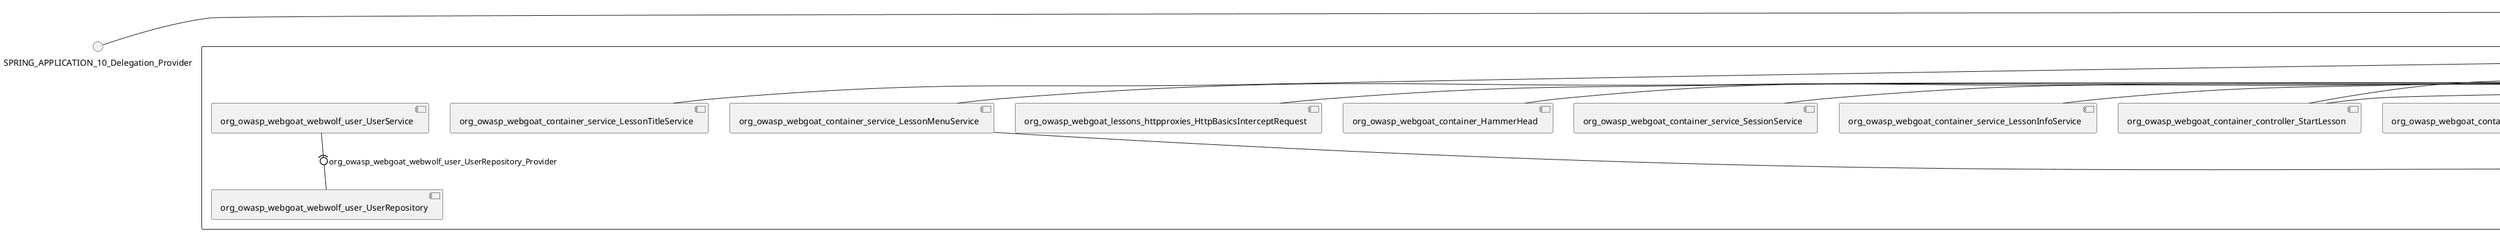 @startuml
skinparam fixCircleLabelOverlapping true
skinparam componentStyle uml2
() SPRING_APPLICATION_10_Delegation_Provider
() SPRING_APPLICATION_11_Delegation_Provider
() SPRING_APPLICATION_12_Delegation_Provider
() SPRING_APPLICATION_13_Delegation_Provider
() SPRING_APPLICATION_14_Delegation_Provider
() SPRING_APPLICATION_15_Delegation_Provider
() SPRING_APPLICATION_16_Delegation_Provider
() SPRING_APPLICATION_2_Delegation_Provider
() SPRING_APPLICATION_3_Delegation_Provider
() SPRING_APPLICATION_4_Delegation_Provider
() SPRING_APPLICATION_5_Delegation_Provider
() SPRING_APPLICATION_6_Delegation_Provider
() SPRING_APPLICATION_7_Delegation_Provider
() SPRING_APPLICATION_8_Delegation_Provider
() SPRING_APPLICATION_9_Delegation_Provider
() SPRING_APPLICATION_BypassRestrictions_FieldRestrictions_POST_Delegation_Provider
() SPRING_APPLICATION_BypassRestrictions_frontendValidation_POST_Delegation_Provider
() SPRING_APPLICATION_ChromeDevTools_dummy_POST_Delegation_Provider
() SPRING_APPLICATION_ChromeDevTools_network_POST_Delegation_Provider
() SPRING_APPLICATION_CrossSiteScriptingStored_stored_xss_POST_Delegation_Provider
() SPRING_APPLICATION_CrossSiteScriptingStored_stored_xss_follow_up_POST_Delegation_Provider
() SPRING_APPLICATION_CrossSiteScripting_attack1_POST_Delegation_Provider
() SPRING_APPLICATION_CrossSiteScripting_attack3_POST_Delegation_Provider
() SPRING_APPLICATION_CrossSiteScripting_attack4_POST_Delegation_Provider
() SPRING_APPLICATION_CrossSiteScripting_attack5a_GET_Delegation_Provider
() SPRING_APPLICATION_CrossSiteScripting_attack6a_POST_Delegation_Provider
() SPRING_APPLICATION_CrossSiteScripting_dom_follow_up_POST_Delegation_Provider
() SPRING_APPLICATION_CrossSiteScripting_phone_home_xss_POST_Delegation_Provider
() SPRING_APPLICATION_CrossSiteScripting_quiz_GET_POST_Delegation_Provider
() SPRING_APPLICATION_Delegation_Provider
() SPRING_APPLICATION_GET_10_Delegation_Provider
() SPRING_APPLICATION_GET_11_Delegation_Provider
() SPRING_APPLICATION_GET_2_Delegation_Provider
() SPRING_APPLICATION_GET_3_Delegation_Provider
() SPRING_APPLICATION_GET_4_Delegation_Provider
() SPRING_APPLICATION_GET_5_Delegation_Provider
() SPRING_APPLICATION_GET_6_Delegation_Provider
() SPRING_APPLICATION_GET_7_Delegation_Provider
() SPRING_APPLICATION_GET_8_Delegation_Provider
() SPRING_APPLICATION_GET_9_Delegation_Provider
() SPRING_APPLICATION_GET_Delegation_Provider
() SPRING_APPLICATION_HtmlTampering_task_POST_Delegation_Provider
() SPRING_APPLICATION_HttpBasics_attack1_POST_Delegation_Provider
() SPRING_APPLICATION_HttpBasics_attack2_POST_Delegation_Provider
() SPRING_APPLICATION_IDOR_diff_attributes_POST_Delegation_Provider
() SPRING_APPLICATION_IDOR_login_POST_Delegation_Provider
() SPRING_APPLICATION_IDOR_profile_alt_path_POST_Delegation_Provider
() SPRING_APPLICATION_InsecureDeserialization_task_POST_Delegation_Provider
() SPRING_APPLICATION_InsecureLogin_Delegation_Provider
() SPRING_APPLICATION_JWT_decode_POST_Delegation_Provider
() SPRING_APPLICATION_JWT_jku_Delegation_Provider
() SPRING_APPLICATION_JWT_kid_Delegation_Provider
() SPRING_APPLICATION_JWT_quiz_GET_POST_Delegation_Provider
() SPRING_APPLICATION_JWT_refresh_Delegation_Provider
() SPRING_APPLICATION_JWT_secret_POST_Delegation_Provider
() SPRING_APPLICATION_JWT_votings_Delegation_Provider
() SPRING_APPLICATION_LogSpoofing_log_bleeding_POST_Delegation_Provider
() SPRING_APPLICATION_LogSpoofing_log_spoofing_POST_Delegation_Provider
() SPRING_APPLICATION_POST_10_Delegation_Provider
() SPRING_APPLICATION_POST_11_Delegation_Provider
() SPRING_APPLICATION_POST_12_Delegation_Provider
() SPRING_APPLICATION_POST_13_Delegation_Provider
() SPRING_APPLICATION_POST_14_Delegation_Provider
() SPRING_APPLICATION_POST_15_Delegation_Provider
() SPRING_APPLICATION_POST_16_Delegation_Provider
() SPRING_APPLICATION_POST_17_Delegation_Provider
() SPRING_APPLICATION_POST_18_Delegation_Provider
() SPRING_APPLICATION_POST_2_Delegation_Provider
() SPRING_APPLICATION_POST_3_Delegation_Provider
() SPRING_APPLICATION_POST_4_Delegation_Provider
() SPRING_APPLICATION_POST_5_Delegation_Provider
() SPRING_APPLICATION_POST_6_Delegation_Provider
() SPRING_APPLICATION_POST_7_Delegation_Provider
() SPRING_APPLICATION_POST_8_Delegation_Provider
() SPRING_APPLICATION_POST_9_Delegation_Provider
() SPRING_APPLICATION_POST_Delegation_Provider
() SPRING_APPLICATION_PUT_Delegation_Provider
() SPRING_APPLICATION_PasswordReset_ForgotPassword_create_password_reset_link_POST_Delegation_Provider
() SPRING_APPLICATION_PasswordReset_SecurityQuestions_POST_Delegation_Provider
() SPRING_APPLICATION_PasswordReset_reset_Delegation_Provider
() SPRING_APPLICATION_PasswordReset_simple_mail_reset_POST_Delegation_Provider
() SPRING_APPLICATION_PathTraversal_profile_picture_GET_Delegation_Provider
() SPRING_APPLICATION_PathTraversal_profile_picture_fix_GET_Delegation_Provider
() SPRING_APPLICATION_PathTraversal_profile_upload_POST_Delegation_Provider
() SPRING_APPLICATION_PathTraversal_profile_upload_fix_POST_Delegation_Provider
() SPRING_APPLICATION_PathTraversal_profile_upload_remove_user_input_POST_Delegation_Provider
() SPRING_APPLICATION_PathTraversal_random_POST_Delegation_Provider
() SPRING_APPLICATION_PathTraversal_random_picture_GET_Delegation_Provider
() SPRING_APPLICATION_PathTraversal_zip_slip_Delegation_Provider
() SPRING_APPLICATION_SSRF_task1_POST_Delegation_Provider
() SPRING_APPLICATION_SSRF_task2_POST_Delegation_Provider
() SPRING_APPLICATION_SecurePasswords_assignment_POST_Delegation_Provider
() SPRING_APPLICATION_SqlInjectionAdvanced_attack6a_POST_Delegation_Provider
() SPRING_APPLICATION_SqlInjectionAdvanced_attack6b_POST_Delegation_Provider
() SPRING_APPLICATION_SqlInjectionAdvanced_challenge_Login_POST_Delegation_Provider
() SPRING_APPLICATION_SqlInjectionAdvanced_challenge_PUT_Delegation_Provider
() SPRING_APPLICATION_SqlInjectionAdvanced_quiz_GET_POST_Delegation_Provider
() SPRING_APPLICATION_SqlInjectionMitigations_attack10a_POST_Delegation_Provider
() SPRING_APPLICATION_SqlInjectionMitigations_attack10b_POST_Delegation_Provider
() SPRING_APPLICATION_SqlInjectionMitigations_attack12a_POST_Delegation_Provider
() SPRING_APPLICATION_SqlInjectionMitigations_servers_GET_Delegation_Provider
() SPRING_APPLICATION_SqlInjection_assignment5a_POST_Delegation_Provider
() SPRING_APPLICATION_SqlInjection_assignment5b_POST_Delegation_Provider
() SPRING_APPLICATION_SqlInjection_attack10_POST_Delegation_Provider
() SPRING_APPLICATION_SqlInjection_attack2_POST_Delegation_Provider
() SPRING_APPLICATION_SqlInjection_attack3_POST_Delegation_Provider
() SPRING_APPLICATION_SqlInjection_attack4_POST_Delegation_Provider
() SPRING_APPLICATION_SqlInjection_attack5_POST_Delegation_Provider
() SPRING_APPLICATION_SqlInjection_attack8_POST_Delegation_Provider
() SPRING_APPLICATION_SqlInjection_attack9_POST_Delegation_Provider
() SPRING_APPLICATION_SqlOnlyInputValidationOnKeywords_attack_POST_Delegation_Provider
() SPRING_APPLICATION_SqlOnlyInputValidation_attack_POST_Delegation_Provider
() SPRING_APPLICATION_VulnerableComponents_attack1_POST_Delegation_Provider
() SPRING_APPLICATION_WebWolf_GET_Delegation_Provider
() SPRING_APPLICATION_WebWolf_landing_Delegation_Provider
() SPRING_APPLICATION_WebWolf_mail_Delegation_Provider
() SPRING_APPLICATION_challenge_1_POST_Delegation_Provider
() SPRING_APPLICATION_challenge_5_POST_Delegation_Provider
() SPRING_APPLICATION_challenge_7_Delegation_Provider
() SPRING_APPLICATION_challenge_8_Delegation_Provider
() SPRING_APPLICATION_challenge_logo_Delegation_Provider
() SPRING_APPLICATION_cia_quiz_GET_POST_Delegation_Provider
() SPRING_APPLICATION_clientSideFiltering_attack1_POST_Delegation_Provider
() SPRING_APPLICATION_clientSideFiltering_challenge_store_coupons_GET_Delegation_Provider
() SPRING_APPLICATION_clientSideFiltering_getItForFree_POST_Delegation_Provider
() SPRING_APPLICATION_clientSideFiltering_salaries_GET_Delegation_Provider
() SPRING_APPLICATION_crypto_encoding_basic_auth_POST_Delegation_Provider
() SPRING_APPLICATION_crypto_encoding_xor_POST_Delegation_Provider
() SPRING_APPLICATION_crypto_hashing_POST_Delegation_Provider
() SPRING_APPLICATION_crypto_secure_defaults_POST_Delegation_Provider
() SPRING_APPLICATION_crypto_signing_verify_POST_Delegation_Provider
() SPRING_APPLICATION_csrf_feedback_message_POST_Delegation_Provider
() SPRING_APPLICATION_csrf_review_POST_Delegation_Provider
() SPRING_APPLICATION_files_GET_Delegation_Provider
() SPRING_APPLICATION_fileupload_POST_Delegation_Provider
() SPRING_APPLICATION_jwt_Delegation_Provider
() SPRING_APPLICATION_landing_Delegation_Provider
() SPRING_APPLICATION_lesson_template_Delegation_Provider
() SPRING_APPLICATION_login_oauth_mvc_GET_Delegation_Provider
() SPRING_APPLICATION_mail_DELETE_GET_POST_Delegation_Provider
() SPRING_APPLICATION_register_mvc_POST_Delegation_Provider
() SPRING_APPLICATION_registration_GET_Delegation_Provider
() SPRING_APPLICATION_requests_GET_Delegation_Provider
() SPRING_APPLICATION_scoreboard_data_GET_Delegation_Provider
() SPRING_APPLICATION_server_directory_GET_Delegation_Provider
() SPRING_APPLICATION_service_debug_labels_mvc_Delegation_Provider
() SPRING_APPLICATION_service_lessonoverview_mvc_Delegation_Provider
() SPRING_APPLICATION_xxe_comments_GET_Delegation_Provider
rectangle System {
[org_owasp_webgoat_container_HammerHead] [[webgoat-webgoat.repository#_slZcfjW9Ee-LP8tvNnYDvw]]
[org_owasp_webgoat_container_WebWolfRedirect] [[webgoat-webgoat.repository#_slZcfjW9Ee-LP8tvNnYDvw]]
[org_owasp_webgoat_container_controller_StartLesson] [[webgoat-webgoat.repository#_slZcfjW9Ee-LP8tvNnYDvw]]
[org_owasp_webgoat_container_controller_Welcome] [[webgoat-webgoat.repository#_slZcfjW9Ee-LP8tvNnYDvw]]
[org_owasp_webgoat_container_i18n_PluginMessages_Provider] [[webgoat-webgoat.repository#_slZcfjW9Ee-LP8tvNnYDvw]]
[org_owasp_webgoat_container_service_EnvironmentService] [[webgoat-webgoat.repository#_slZcfjW9Ee-LP8tvNnYDvw]]
[org_owasp_webgoat_container_service_HintService] [[webgoat-webgoat.repository#_slZcfjW9Ee-LP8tvNnYDvw]]
[org_owasp_webgoat_container_service_LabelDebugService] [[webgoat-webgoat.repository#_slZcfjW9Ee-LP8tvNnYDvw]]
[org_owasp_webgoat_container_service_LabelService] [[webgoat-webgoat.repository#_slZcfjW9Ee-LP8tvNnYDvw]]
[org_owasp_webgoat_container_service_LessonInfoService] [[webgoat-webgoat.repository#_slZcfjW9Ee-LP8tvNnYDvw]]
[org_owasp_webgoat_container_service_LessonMenuService] [[webgoat-webgoat.repository#_slZcfjW9Ee-LP8tvNnYDvw]]
[org_owasp_webgoat_container_service_LessonProgressService] [[webgoat-webgoat.repository#_slZcfjW9Ee-LP8tvNnYDvw]]
[org_owasp_webgoat_container_service_LessonTitleService] [[webgoat-webgoat.repository#_slZcfjW9Ee-LP8tvNnYDvw]]
[org_owasp_webgoat_container_service_ReportCardService] [[webgoat-webgoat.repository#_slZcfjW9Ee-LP8tvNnYDvw]]
[org_owasp_webgoat_container_service_RestartLessonService] [[webgoat-webgoat.repository#_slZcfjW9Ee-LP8tvNnYDvw]]
[org_owasp_webgoat_container_service_SessionService] [[webgoat-webgoat.repository#_slZcfjW9Ee-LP8tvNnYDvw]]
[org_owasp_webgoat_container_session_UserSessionData_Provider] [[webgoat-webgoat.repository#_slZcfjW9Ee-LP8tvNnYDvw]]
[org_owasp_webgoat_container_session_WebSession_Provider] [[webgoat-webgoat.repository#_slZcfjW9Ee-LP8tvNnYDvw]]
[org_owasp_webgoat_container_users_RegistrationController] [[webgoat-webgoat.repository#_slZcfjW9Ee-LP8tvNnYDvw]]
[org_owasp_webgoat_container_users_Scoreboard] [[webgoat-webgoat.repository#_slZcfjW9Ee-LP8tvNnYDvw]]
[org_owasp_webgoat_container_users_UserRepository] [[webgoat-webgoat.repository#_slZcfjW9Ee-LP8tvNnYDvw]]
[org_owasp_webgoat_container_users_UserService] [[webgoat-webgoat.repository#_slZcfjW9Ee-LP8tvNnYDvw]]
[org_owasp_webgoat_container_users_UserTrackerRepository] [[webgoat-webgoat.repository#_slZcfjW9Ee-LP8tvNnYDvw]]
[org_owasp_webgoat_lessons_authbypass_VerifyAccount] [[webgoat-webgoat.repository#_slZcfjW9Ee-LP8tvNnYDvw]]
[org_owasp_webgoat_lessons_bypassrestrictions_BypassRestrictionsFieldRestrictions] [[webgoat-webgoat.repository#_slZcfjW9Ee-LP8tvNnYDvw]]
[org_owasp_webgoat_lessons_bypassrestrictions_BypassRestrictionsFrontendValidation] [[webgoat-webgoat.repository#_slZcfjW9Ee-LP8tvNnYDvw]]
[org_owasp_webgoat_lessons_challenges_FlagController] [[webgoat-webgoat.repository#_slZcfjW9Ee-LP8tvNnYDvw]]
[org_owasp_webgoat_lessons_challenges_challenge1_Assignment1] [[webgoat-webgoat.repository#_slZcfjW9Ee-LP8tvNnYDvw]]
[org_owasp_webgoat_lessons_challenges_challenge1_ImageServlet] [[webgoat-webgoat.repository#_slZcfjW9Ee-LP8tvNnYDvw]]
[org_owasp_webgoat_lessons_challenges_challenge5_Assignment5] [[webgoat-webgoat.repository#_slZcfjW9Ee-LP8tvNnYDvw]]
[org_owasp_webgoat_lessons_challenges_challenge7_Assignment7] [[webgoat-webgoat.repository#_slZcfjW9Ee-LP8tvNnYDvw]]
[org_owasp_webgoat_lessons_challenges_challenge8_Assignment8] [[webgoat-webgoat.repository#_slZcfjW9Ee-LP8tvNnYDvw]]
[org_owasp_webgoat_lessons_chromedevtools_NetworkDummy] [[webgoat-webgoat.repository#_slZcfjW9Ee-LP8tvNnYDvw]]
[org_owasp_webgoat_lessons_chromedevtools_NetworkLesson] [[webgoat-webgoat.repository#_slZcfjW9Ee-LP8tvNnYDvw]]
[org_owasp_webgoat_lessons_cia_CIAQuiz] [[webgoat-webgoat.repository#_slZcfjW9Ee-LP8tvNnYDvw]]
[org_owasp_webgoat_lessons_clientsidefiltering_ClientSideFilteringAssignment] [[webgoat-webgoat.repository#_slZcfjW9Ee-LP8tvNnYDvw]]
[org_owasp_webgoat_lessons_clientsidefiltering_ClientSideFilteringFreeAssignment] [[webgoat-webgoat.repository#_slZcfjW9Ee-LP8tvNnYDvw]]
[org_owasp_webgoat_lessons_clientsidefiltering_Salaries] [[webgoat-webgoat.repository#_slZcfjW9Ee-LP8tvNnYDvw]]
[org_owasp_webgoat_lessons_clientsidefiltering_ShopEndpoint] [[webgoat-webgoat.repository#_slZcfjW9Ee-LP8tvNnYDvw]]
[org_owasp_webgoat_lessons_cryptography_EncodingAssignment] [[webgoat-webgoat.repository#_slZcfjW9Ee-LP8tvNnYDvw]]
[org_owasp_webgoat_lessons_cryptography_HashingAssignment] [[webgoat-webgoat.repository#_slZcfjW9Ee-LP8tvNnYDvw]]
[org_owasp_webgoat_lessons_cryptography_SecureDefaultsAssignment] [[webgoat-webgoat.repository#_slZcfjW9Ee-LP8tvNnYDvw]]
[org_owasp_webgoat_lessons_cryptography_SigningAssignment] [[webgoat-webgoat.repository#_slZcfjW9Ee-LP8tvNnYDvw]]
[org_owasp_webgoat_lessons_cryptography_XOREncodingAssignment] [[webgoat-webgoat.repository#_slZcfjW9Ee-LP8tvNnYDvw]]
[org_owasp_webgoat_lessons_csrf_CSRFConfirmFlag1] [[webgoat-webgoat.repository#_slZcfjW9Ee-LP8tvNnYDvw]]
[org_owasp_webgoat_lessons_csrf_CSRFFeedback] [[webgoat-webgoat.repository#_slZcfjW9Ee-LP8tvNnYDvw]]
[org_owasp_webgoat_lessons_csrf_CSRFGetFlag] [[webgoat-webgoat.repository#_slZcfjW9Ee-LP8tvNnYDvw]]
[org_owasp_webgoat_lessons_csrf_CSRFLogin] [[webgoat-webgoat.repository#_slZcfjW9Ee-LP8tvNnYDvw]]
[org_owasp_webgoat_lessons_csrf_ForgedReviews] [[webgoat-webgoat.repository#_slZcfjW9Ee-LP8tvNnYDvw]]
[org_owasp_webgoat_lessons_csrf_ObjectMapper_Provider] [[webgoat-webgoat.repository#_slZcfjW9Ee-LP8tvNnYDvw]]
[org_owasp_webgoat_lessons_deserialization_InsecureDeserializationTask] [[webgoat-webgoat.repository#_slZcfjW9Ee-LP8tvNnYDvw]]
[org_owasp_webgoat_lessons_hijacksession_HijackSessionAssignment] [[webgoat-webgoat.repository#_slZcfjW9Ee-LP8tvNnYDvw]]
[org_owasp_webgoat_lessons_hijacksession_cas_HijackSessionAuthenticationProvider] [[webgoat-webgoat.repository#_slZcfjW9Ee-LP8tvNnYDvw]]
[org_owasp_webgoat_lessons_htmltampering_HtmlTamperingTask] [[webgoat-webgoat.repository#_slZcfjW9Ee-LP8tvNnYDvw]]
[org_owasp_webgoat_lessons_httpbasics_HttpBasicsLesson] [[webgoat-webgoat.repository#_slZcfjW9Ee-LP8tvNnYDvw]]
[org_owasp_webgoat_lessons_httpbasics_HttpBasicsQuiz] [[webgoat-webgoat.repository#_slZcfjW9Ee-LP8tvNnYDvw]]
[org_owasp_webgoat_lessons_httpproxies_HttpBasicsInterceptRequest] [[webgoat-webgoat.repository#_slZcfjW9Ee-LP8tvNnYDvw]]
[org_owasp_webgoat_lessons_idor_IDORDiffAttributes] [[webgoat-webgoat.repository#_slZcfjW9Ee-LP8tvNnYDvw]]
[org_owasp_webgoat_lessons_idor_IDOREditOtherProfile] [[webgoat-webgoat.repository#_slZcfjW9Ee-LP8tvNnYDvw]]
[org_owasp_webgoat_lessons_idor_IDORLogin] [[webgoat-webgoat.repository#_slZcfjW9Ee-LP8tvNnYDvw]]
[org_owasp_webgoat_lessons_idor_IDORViewOtherProfile] [[webgoat-webgoat.repository#_slZcfjW9Ee-LP8tvNnYDvw]]
[org_owasp_webgoat_lessons_idor_IDORViewOwnProfile] [[webgoat-webgoat.repository#_slZcfjW9Ee-LP8tvNnYDvw]]
[org_owasp_webgoat_lessons_idor_IDORViewOwnProfileAltUrl] [[webgoat-webgoat.repository#_slZcfjW9Ee-LP8tvNnYDvw]]
[org_owasp_webgoat_lessons_insecurelogin_InsecureLoginTask] [[webgoat-webgoat.repository#_slZcfjW9Ee-LP8tvNnYDvw]]
[org_owasp_webgoat_lessons_jwt_JWTDecodeEndpoint] [[webgoat-webgoat.repository#_slZcfjW9Ee-LP8tvNnYDvw]]
[org_owasp_webgoat_lessons_jwt_JWTQuiz] [[webgoat-webgoat.repository#_slZcfjW9Ee-LP8tvNnYDvw]]
[org_owasp_webgoat_lessons_jwt_JWTRefreshEndpoint] [[webgoat-webgoat.repository#_slZcfjW9Ee-LP8tvNnYDvw]]
[org_owasp_webgoat_lessons_jwt_JWTSecretKeyEndpoint] [[webgoat-webgoat.repository#_slZcfjW9Ee-LP8tvNnYDvw]]
[org_owasp_webgoat_lessons_jwt_JWTVotesEndpoint] [[webgoat-webgoat.repository#_slZcfjW9Ee-LP8tvNnYDvw]]
[org_owasp_webgoat_lessons_jwt_claimmisuse_JWTHeaderJKUEndpoint] [[webgoat-webgoat.repository#_slZcfjW9Ee-LP8tvNnYDvw]]
[org_owasp_webgoat_lessons_jwt_claimmisuse_JWTHeaderKIDEndpoint] [[webgoat-webgoat.repository#_slZcfjW9Ee-LP8tvNnYDvw]]
[org_owasp_webgoat_lessons_lessontemplate_SampleAttack] [[webgoat-webgoat.repository#_slZcfjW9Ee-LP8tvNnYDvw]]
[org_owasp_webgoat_lessons_logging_LogBleedingTask] [[webgoat-webgoat.repository#_slZcfjW9Ee-LP8tvNnYDvw]]
[org_owasp_webgoat_lessons_logging_LogSpoofingTask] [[webgoat-webgoat.repository#_slZcfjW9Ee-LP8tvNnYDvw]]
[org_owasp_webgoat_lessons_missingac_MissingFunctionACHiddenMenus] [[webgoat-webgoat.repository#_slZcfjW9Ee-LP8tvNnYDvw]]
[org_owasp_webgoat_lessons_missingac_MissingFunctionACUsers] [[webgoat-webgoat.repository#_slZcfjW9Ee-LP8tvNnYDvw]]
[org_owasp_webgoat_lessons_missingac_MissingFunctionACYourHash] [[webgoat-webgoat.repository#_slZcfjW9Ee-LP8tvNnYDvw]]
[org_owasp_webgoat_lessons_missingac_MissingFunctionACYourHashAdmin] [[webgoat-webgoat.repository#_slZcfjW9Ee-LP8tvNnYDvw]]
[org_owasp_webgoat_lessons_passwordreset_QuestionsAssignment] [[webgoat-webgoat.repository#_slZcfjW9Ee-LP8tvNnYDvw]]
[org_owasp_webgoat_lessons_passwordreset_ResetLinkAssignment] [[webgoat-webgoat.repository#_slZcfjW9Ee-LP8tvNnYDvw]]
[org_owasp_webgoat_lessons_passwordreset_ResetLinkAssignmentForgotPassword] [[webgoat-webgoat.repository#_slZcfjW9Ee-LP8tvNnYDvw]]
[org_owasp_webgoat_lessons_passwordreset_SecurityQuestionAssignment] [[webgoat-webgoat.repository#_slZcfjW9Ee-LP8tvNnYDvw]]
[org_owasp_webgoat_lessons_passwordreset_SimpleMailAssignment] [[webgoat-webgoat.repository#_slZcfjW9Ee-LP8tvNnYDvw]]
[org_owasp_webgoat_lessons_passwordreset_TriedQuestions] [[webgoat-webgoat.repository#_slZcfjW9Ee-LP8tvNnYDvw]]
[org_owasp_webgoat_lessons_pathtraversal_ProfileUpload] [[webgoat-webgoat.repository#_slZcfjW9Ee-LP8tvNnYDvw]]
[org_owasp_webgoat_lessons_pathtraversal_ProfileUploadFix] [[webgoat-webgoat.repository#_slZcfjW9Ee-LP8tvNnYDvw]]
[org_owasp_webgoat_lessons_pathtraversal_ProfileUploadRemoveUserInput] [[webgoat-webgoat.repository#_slZcfjW9Ee-LP8tvNnYDvw]]
[org_owasp_webgoat_lessons_pathtraversal_ProfileUploadRetrieval] [[webgoat-webgoat.repository#_slZcfjW9Ee-LP8tvNnYDvw]]
[org_owasp_webgoat_lessons_pathtraversal_ProfileZipSlip] [[webgoat-webgoat.repository#_slZcfjW9Ee-LP8tvNnYDvw]]
[org_owasp_webgoat_lessons_securepasswords_SecurePasswordsAssignment] [[webgoat-webgoat.repository#_slZcfjW9Ee-LP8tvNnYDvw]]
[org_owasp_webgoat_lessons_spoofcookie_SpoofCookieAssignment] [[webgoat-webgoat.repository#_slZcfjW9Ee-LP8tvNnYDvw]]
[org_owasp_webgoat_lessons_sqlinjection_advanced_SqlInjectionChallenge] [[webgoat-webgoat.repository#_slZcfjW9Ee-LP8tvNnYDvw]]
[org_owasp_webgoat_lessons_sqlinjection_advanced_SqlInjectionChallengeLogin] [[webgoat-webgoat.repository#_slZcfjW9Ee-LP8tvNnYDvw]]
[org_owasp_webgoat_lessons_sqlinjection_advanced_SqlInjectionLesson6a] [[webgoat-webgoat.repository#_slZcfjW9Ee-LP8tvNnYDvw]]
[org_owasp_webgoat_lessons_sqlinjection_advanced_SqlInjectionLesson6b] [[webgoat-webgoat.repository#_slZcfjW9Ee-LP8tvNnYDvw]]
[org_owasp_webgoat_lessons_sqlinjection_advanced_SqlInjectionQuiz] [[webgoat-webgoat.repository#_slZcfjW9Ee-LP8tvNnYDvw]]
[org_owasp_webgoat_lessons_sqlinjection_introduction_SqlInjectionLesson10] [[webgoat-webgoat.repository#_slZcfjW9Ee-LP8tvNnYDvw]]
[org_owasp_webgoat_lessons_sqlinjection_introduction_SqlInjectionLesson2] [[webgoat-webgoat.repository#_slZcfjW9Ee-LP8tvNnYDvw]]
[org_owasp_webgoat_lessons_sqlinjection_introduction_SqlInjectionLesson3] [[webgoat-webgoat.repository#_slZcfjW9Ee-LP8tvNnYDvw]]
[org_owasp_webgoat_lessons_sqlinjection_introduction_SqlInjectionLesson4] [[webgoat-webgoat.repository#_slZcfjW9Ee-LP8tvNnYDvw]]
[org_owasp_webgoat_lessons_sqlinjection_introduction_SqlInjectionLesson5] [[webgoat-webgoat.repository#_slZcfjW9Ee-LP8tvNnYDvw]]
[org_owasp_webgoat_lessons_sqlinjection_introduction_SqlInjectionLesson5a] [[webgoat-webgoat.repository#_slZcfjW9Ee-LP8tvNnYDvw]]
[org_owasp_webgoat_lessons_sqlinjection_introduction_SqlInjectionLesson5b] [[webgoat-webgoat.repository#_slZcfjW9Ee-LP8tvNnYDvw]]
[org_owasp_webgoat_lessons_sqlinjection_introduction_SqlInjectionLesson8] [[webgoat-webgoat.repository#_slZcfjW9Ee-LP8tvNnYDvw]]
[org_owasp_webgoat_lessons_sqlinjection_introduction_SqlInjectionLesson9] [[webgoat-webgoat.repository#_slZcfjW9Ee-LP8tvNnYDvw]]
[org_owasp_webgoat_lessons_sqlinjection_mitigation_Servers] [[webgoat-webgoat.repository#_slZcfjW9Ee-LP8tvNnYDvw]]
[org_owasp_webgoat_lessons_sqlinjection_mitigation_SqlInjectionLesson10a] [[webgoat-webgoat.repository#_slZcfjW9Ee-LP8tvNnYDvw]]
[org_owasp_webgoat_lessons_sqlinjection_mitigation_SqlInjectionLesson10b] [[webgoat-webgoat.repository#_slZcfjW9Ee-LP8tvNnYDvw]]
[org_owasp_webgoat_lessons_sqlinjection_mitigation_SqlInjectionLesson13] [[webgoat-webgoat.repository#_slZcfjW9Ee-LP8tvNnYDvw]]
[org_owasp_webgoat_lessons_sqlinjection_mitigation_SqlOnlyInputValidation] [[webgoat-webgoat.repository#_slZcfjW9Ee-LP8tvNnYDvw]]
[org_owasp_webgoat_lessons_sqlinjection_mitigation_SqlOnlyInputValidationOnKeywords] [[webgoat-webgoat.repository#_slZcfjW9Ee-LP8tvNnYDvw]]
[org_owasp_webgoat_lessons_ssrf_SSRFTask1] [[webgoat-webgoat.repository#_slZcfjW9Ee-LP8tvNnYDvw]]
[org_owasp_webgoat_lessons_ssrf_SSRFTask2] [[webgoat-webgoat.repository#_slZcfjW9Ee-LP8tvNnYDvw]]
[org_owasp_webgoat_lessons_vulnerablecomponents_VulnerableComponentsLesson] [[webgoat-webgoat.repository#_slZcfjW9Ee-LP8tvNnYDvw]]
[org_owasp_webgoat_lessons_webwolfintroduction_LandingAssignment] [[webgoat-webgoat.repository#_slZcfjW9Ee-LP8tvNnYDvw]]
[org_owasp_webgoat_lessons_webwolfintroduction_MailAssignment] [[webgoat-webgoat.repository#_slZcfjW9Ee-LP8tvNnYDvw]]
[org_owasp_webgoat_lessons_xss_CrossSiteScriptingLesson1] [[webgoat-webgoat.repository#_slZcfjW9Ee-LP8tvNnYDvw]]
[org_owasp_webgoat_lessons_xss_CrossSiteScriptingLesson3] [[webgoat-webgoat.repository#_slZcfjW9Ee-LP8tvNnYDvw]]
[org_owasp_webgoat_lessons_xss_CrossSiteScriptingLesson4] [[webgoat-webgoat.repository#_slZcfjW9Ee-LP8tvNnYDvw]]
[org_owasp_webgoat_lessons_xss_CrossSiteScriptingLesson5a] [[webgoat-webgoat.repository#_slZcfjW9Ee-LP8tvNnYDvw]]
[org_owasp_webgoat_lessons_xss_CrossSiteScriptingLesson6a] [[webgoat-webgoat.repository#_slZcfjW9Ee-LP8tvNnYDvw]]
[org_owasp_webgoat_lessons_xss_CrossSiteScriptingQuiz] [[webgoat-webgoat.repository#_slZcfjW9Ee-LP8tvNnYDvw]]
[org_owasp_webgoat_lessons_xss_DOMCrossSiteScripting] [[webgoat-webgoat.repository#_slZcfjW9Ee-LP8tvNnYDvw]]
[org_owasp_webgoat_lessons_xss_DOMCrossSiteScriptingVerifier] [[webgoat-webgoat.repository#_slZcfjW9Ee-LP8tvNnYDvw]]
[org_owasp_webgoat_lessons_xss_stored_StoredCrossSiteScriptingVerifier] [[webgoat-webgoat.repository#_slZcfjW9Ee-LP8tvNnYDvw]]
[org_owasp_webgoat_lessons_xss_stored_StoredXssComments] [[webgoat-webgoat.repository#_slZcfjW9Ee-LP8tvNnYDvw]]
[org_owasp_webgoat_lessons_xxe_BlindSendFileAssignment] [[webgoat-webgoat.repository#_slZcfjW9Ee-LP8tvNnYDvw]]
[org_owasp_webgoat_lessons_xxe_CommentsCache] [[webgoat-webgoat.repository#_slZcfjW9Ee-LP8tvNnYDvw]]
[org_owasp_webgoat_lessons_xxe_CommentsEndpoint] [[webgoat-webgoat.repository#_slZcfjW9Ee-LP8tvNnYDvw]]
[org_owasp_webgoat_lessons_xxe_ContentTypeAssignment] [[webgoat-webgoat.repository#_slZcfjW9Ee-LP8tvNnYDvw]]
[org_owasp_webgoat_lessons_xxe_SimpleXXE] [[webgoat-webgoat.repository#_slZcfjW9Ee-LP8tvNnYDvw]]
[org_owasp_webgoat_webwolf_FileServer] [[webgoat-webgoat.repository#_slZcfjW9Ee-LP8tvNnYDvw]]
[org_owasp_webgoat_webwolf_jwt_JWTController] [[webgoat-webgoat.repository#_slZcfjW9Ee-LP8tvNnYDvw]]
[org_owasp_webgoat_webwolf_mailbox_MailboxController] [[webgoat-webgoat.repository#_slZcfjW9Ee-LP8tvNnYDvw]]
[org_owasp_webgoat_webwolf_mailbox_MailboxRepository] [[webgoat-webgoat.repository#_slZcfjW9Ee-LP8tvNnYDvw]]
[org_owasp_webgoat_webwolf_requests_LandingPage] [[webgoat-webgoat.repository#_slZcfjW9Ee-LP8tvNnYDvw]]
[org_owasp_webgoat_webwolf_requests_Requests] [[webgoat-webgoat.repository#_slZcfjW9Ee-LP8tvNnYDvw]]
[org_owasp_webgoat_webwolf_user_UserRepository] [[webgoat-webgoat.repository#_slZcfjW9Ee-LP8tvNnYDvw]]
[org_owasp_webgoat_webwolf_user_UserService] [[webgoat-webgoat.repository#_slZcfjW9Ee-LP8tvNnYDvw]]
port SPRING_APPLICATION_10_Provider
SPRING_APPLICATION_10_Delegation_Provider - SPRING_APPLICATION_10_Provider
SPRING_APPLICATION_10_Provider - [org_owasp_webgoat_lessons_cryptography_HashingAssignment]
port SPRING_APPLICATION_11_Provider
SPRING_APPLICATION_11_Delegation_Provider - SPRING_APPLICATION_11_Provider
SPRING_APPLICATION_11_Provider - [org_owasp_webgoat_lessons_xxe_SimpleXXE]
port SPRING_APPLICATION_12_Provider
SPRING_APPLICATION_12_Delegation_Provider - SPRING_APPLICATION_12_Provider
SPRING_APPLICATION_12_Provider - [org_owasp_webgoat_container_service_LessonTitleService]
port SPRING_APPLICATION_13_Provider
SPRING_APPLICATION_13_Delegation_Provider - SPRING_APPLICATION_13_Provider
SPRING_APPLICATION_13_Provider - [org_owasp_webgoat_webwolf_FileServer]
port SPRING_APPLICATION_14_Provider
SPRING_APPLICATION_14_Delegation_Provider - SPRING_APPLICATION_14_Provider
SPRING_APPLICATION_14_Provider - [org_owasp_webgoat_container_service_LessonMenuService]
port SPRING_APPLICATION_15_Provider
SPRING_APPLICATION_15_Delegation_Provider - SPRING_APPLICATION_15_Provider
SPRING_APPLICATION_15_Provider - [org_owasp_webgoat_lessons_httpproxies_HttpBasicsInterceptRequest]
port SPRING_APPLICATION_16_Provider
SPRING_APPLICATION_16_Delegation_Provider - SPRING_APPLICATION_16_Provider
SPRING_APPLICATION_16_Provider - [org_owasp_webgoat_container_controller_StartLesson]
port SPRING_APPLICATION_2_Provider
SPRING_APPLICATION_2_Delegation_Provider - SPRING_APPLICATION_2_Provider
SPRING_APPLICATION_2_Provider - [org_owasp_webgoat_container_HammerHead]
port SPRING_APPLICATION_3_Provider
SPRING_APPLICATION_3_Delegation_Provider - SPRING_APPLICATION_3_Provider
SPRING_APPLICATION_3_Provider - [org_owasp_webgoat_container_service_LabelDebugService]
port SPRING_APPLICATION_4_Provider
SPRING_APPLICATION_4_Delegation_Provider - SPRING_APPLICATION_4_Provider
SPRING_APPLICATION_4_Provider - [org_owasp_webgoat_container_service_SessionService]
port SPRING_APPLICATION_5_Provider
SPRING_APPLICATION_5_Delegation_Provider - SPRING_APPLICATION_5_Provider
SPRING_APPLICATION_5_Provider - [org_owasp_webgoat_container_service_LessonInfoService]
port SPRING_APPLICATION_6_Provider
SPRING_APPLICATION_6_Delegation_Provider - SPRING_APPLICATION_6_Provider
SPRING_APPLICATION_6_Provider - [org_owasp_webgoat_container_service_RestartLessonService]
port SPRING_APPLICATION_7_Provider
SPRING_APPLICATION_7_Delegation_Provider - SPRING_APPLICATION_7_Provider
SPRING_APPLICATION_7_Provider - [org_owasp_webgoat_lessons_jwt_JWTSecretKeyEndpoint]
port SPRING_APPLICATION_8_Provider
SPRING_APPLICATION_8_Delegation_Provider - SPRING_APPLICATION_8_Provider
SPRING_APPLICATION_8_Provider - [org_owasp_webgoat_lessons_cryptography_SigningAssignment]
port SPRING_APPLICATION_9_Provider
SPRING_APPLICATION_9_Delegation_Provider - SPRING_APPLICATION_9_Provider
SPRING_APPLICATION_9_Provider - [org_owasp_webgoat_container_controller_StartLesson]
port SPRING_APPLICATION_BypassRestrictions_FieldRestrictions_POST_Provider
SPRING_APPLICATION_BypassRestrictions_FieldRestrictions_POST_Delegation_Provider - SPRING_APPLICATION_BypassRestrictions_FieldRestrictions_POST_Provider
SPRING_APPLICATION_BypassRestrictions_FieldRestrictions_POST_Provider - [org_owasp_webgoat_lessons_bypassrestrictions_BypassRestrictionsFieldRestrictions]
port SPRING_APPLICATION_BypassRestrictions_frontendValidation_POST_Provider
SPRING_APPLICATION_BypassRestrictions_frontendValidation_POST_Delegation_Provider - SPRING_APPLICATION_BypassRestrictions_frontendValidation_POST_Provider
SPRING_APPLICATION_BypassRestrictions_frontendValidation_POST_Provider - [org_owasp_webgoat_lessons_bypassrestrictions_BypassRestrictionsFrontendValidation]
port SPRING_APPLICATION_ChromeDevTools_dummy_POST_Provider
SPRING_APPLICATION_ChromeDevTools_dummy_POST_Delegation_Provider - SPRING_APPLICATION_ChromeDevTools_dummy_POST_Provider
SPRING_APPLICATION_ChromeDevTools_dummy_POST_Provider - [org_owasp_webgoat_lessons_chromedevtools_NetworkDummy]
port SPRING_APPLICATION_ChromeDevTools_network_POST_Provider
SPRING_APPLICATION_ChromeDevTools_network_POST_Delegation_Provider - SPRING_APPLICATION_ChromeDevTools_network_POST_Provider
SPRING_APPLICATION_ChromeDevTools_network_POST_Provider - [org_owasp_webgoat_lessons_chromedevtools_NetworkLesson]
port SPRING_APPLICATION_CrossSiteScriptingStored_stored_xss_POST_Provider
SPRING_APPLICATION_CrossSiteScriptingStored_stored_xss_POST_Delegation_Provider - SPRING_APPLICATION_CrossSiteScriptingStored_stored_xss_POST_Provider
SPRING_APPLICATION_CrossSiteScriptingStored_stored_xss_POST_Provider - [org_owasp_webgoat_lessons_xss_stored_StoredXssComments]
port SPRING_APPLICATION_CrossSiteScriptingStored_stored_xss_follow_up_POST_Provider
SPRING_APPLICATION_CrossSiteScriptingStored_stored_xss_follow_up_POST_Delegation_Provider - SPRING_APPLICATION_CrossSiteScriptingStored_stored_xss_follow_up_POST_Provider
SPRING_APPLICATION_CrossSiteScriptingStored_stored_xss_follow_up_POST_Provider - [org_owasp_webgoat_lessons_xss_stored_StoredCrossSiteScriptingVerifier]
port SPRING_APPLICATION_CrossSiteScripting_attack1_POST_Provider
SPRING_APPLICATION_CrossSiteScripting_attack1_POST_Delegation_Provider - SPRING_APPLICATION_CrossSiteScripting_attack1_POST_Provider
SPRING_APPLICATION_CrossSiteScripting_attack1_POST_Provider - [org_owasp_webgoat_lessons_xss_CrossSiteScriptingLesson1]
port SPRING_APPLICATION_CrossSiteScripting_attack3_POST_Provider
SPRING_APPLICATION_CrossSiteScripting_attack3_POST_Delegation_Provider - SPRING_APPLICATION_CrossSiteScripting_attack3_POST_Provider
SPRING_APPLICATION_CrossSiteScripting_attack3_POST_Provider - [org_owasp_webgoat_lessons_xss_CrossSiteScriptingLesson3]
port SPRING_APPLICATION_CrossSiteScripting_attack4_POST_Provider
SPRING_APPLICATION_CrossSiteScripting_attack4_POST_Delegation_Provider - SPRING_APPLICATION_CrossSiteScripting_attack4_POST_Provider
SPRING_APPLICATION_CrossSiteScripting_attack4_POST_Provider - [org_owasp_webgoat_lessons_xss_CrossSiteScriptingLesson4]
port SPRING_APPLICATION_CrossSiteScripting_attack5a_GET_Provider
SPRING_APPLICATION_CrossSiteScripting_attack5a_GET_Delegation_Provider - SPRING_APPLICATION_CrossSiteScripting_attack5a_GET_Provider
SPRING_APPLICATION_CrossSiteScripting_attack5a_GET_Provider - [org_owasp_webgoat_lessons_xss_CrossSiteScriptingLesson5a]
port SPRING_APPLICATION_CrossSiteScripting_attack6a_POST_Provider
SPRING_APPLICATION_CrossSiteScripting_attack6a_POST_Delegation_Provider - SPRING_APPLICATION_CrossSiteScripting_attack6a_POST_Provider
SPRING_APPLICATION_CrossSiteScripting_attack6a_POST_Provider - [org_owasp_webgoat_lessons_xss_CrossSiteScriptingLesson6a]
port SPRING_APPLICATION_CrossSiteScripting_dom_follow_up_POST_Provider
SPRING_APPLICATION_CrossSiteScripting_dom_follow_up_POST_Delegation_Provider - SPRING_APPLICATION_CrossSiteScripting_dom_follow_up_POST_Provider
SPRING_APPLICATION_CrossSiteScripting_dom_follow_up_POST_Provider - [org_owasp_webgoat_lessons_xss_DOMCrossSiteScriptingVerifier]
port SPRING_APPLICATION_CrossSiteScripting_phone_home_xss_POST_Provider
SPRING_APPLICATION_CrossSiteScripting_phone_home_xss_POST_Delegation_Provider - SPRING_APPLICATION_CrossSiteScripting_phone_home_xss_POST_Provider
SPRING_APPLICATION_CrossSiteScripting_phone_home_xss_POST_Provider - [org_owasp_webgoat_lessons_xss_DOMCrossSiteScripting]
port SPRING_APPLICATION_CrossSiteScripting_quiz_GET_POST_Provider
SPRING_APPLICATION_CrossSiteScripting_quiz_GET_POST_Delegation_Provider - SPRING_APPLICATION_CrossSiteScripting_quiz_GET_POST_Provider
SPRING_APPLICATION_CrossSiteScripting_quiz_GET_POST_Provider - [org_owasp_webgoat_lessons_xss_CrossSiteScriptingQuiz]
port SPRING_APPLICATION_Provider
SPRING_APPLICATION_Delegation_Provider - SPRING_APPLICATION_Provider
SPRING_APPLICATION_Provider - [org_owasp_webgoat_lessons_cryptography_HashingAssignment]
port SPRING_APPLICATION_GET_10_Provider
SPRING_APPLICATION_GET_10_Delegation_Provider - SPRING_APPLICATION_GET_10_Provider
SPRING_APPLICATION_GET_10_Provider - [org_owasp_webgoat_lessons_csrf_ForgedReviews]
port SPRING_APPLICATION_GET_11_Provider
SPRING_APPLICATION_GET_11_Delegation_Provider - SPRING_APPLICATION_GET_11_Provider
SPRING_APPLICATION_GET_11_Provider - [org_owasp_webgoat_container_service_HintService]
port SPRING_APPLICATION_GET_2_Provider
SPRING_APPLICATION_GET_2_Delegation_Provider - SPRING_APPLICATION_GET_2_Provider
SPRING_APPLICATION_GET_2_Provider - [org_owasp_webgoat_lessons_missingac_MissingFunctionACUsers]
port SPRING_APPLICATION_GET_3_Provider
SPRING_APPLICATION_GET_3_Delegation_Provider - SPRING_APPLICATION_GET_3_Provider
SPRING_APPLICATION_GET_3_Provider - [org_owasp_webgoat_lessons_xss_stored_StoredXssComments]
port SPRING_APPLICATION_GET_4_Provider
SPRING_APPLICATION_GET_4_Delegation_Provider - SPRING_APPLICATION_GET_4_Provider
SPRING_APPLICATION_GET_4_Provider - [org_owasp_webgoat_container_controller_Welcome]
port SPRING_APPLICATION_GET_5_Provider
SPRING_APPLICATION_GET_5_Delegation_Provider - SPRING_APPLICATION_GET_5_Provider
SPRING_APPLICATION_GET_5_Provider - [org_owasp_webgoat_lessons_cryptography_EncodingAssignment]
port SPRING_APPLICATION_GET_6_Provider
SPRING_APPLICATION_GET_6_Delegation_Provider - SPRING_APPLICATION_GET_6_Provider
SPRING_APPLICATION_GET_6_Provider - [org_owasp_webgoat_lessons_idor_IDORViewOtherProfile]
port SPRING_APPLICATION_GET_7_Provider
SPRING_APPLICATION_GET_7_Delegation_Provider - SPRING_APPLICATION_GET_7_Provider
SPRING_APPLICATION_GET_7_Provider - [org_owasp_webgoat_lessons_idor_IDORViewOwnProfile]
port SPRING_APPLICATION_GET_8_Provider
SPRING_APPLICATION_GET_8_Delegation_Provider - SPRING_APPLICATION_GET_8_Provider
SPRING_APPLICATION_GET_8_Provider - [org_owasp_webgoat_container_service_ReportCardService]
port SPRING_APPLICATION_GET_9_Provider
SPRING_APPLICATION_GET_9_Delegation_Provider - SPRING_APPLICATION_GET_9_Provider
SPRING_APPLICATION_GET_9_Provider - [org_owasp_webgoat_lessons_spoofcookie_SpoofCookieAssignment]
port SPRING_APPLICATION_GET_Provider
SPRING_APPLICATION_GET_Delegation_Provider - SPRING_APPLICATION_GET_Provider
SPRING_APPLICATION_GET_Provider - [org_owasp_webgoat_container_service_LabelService]
port SPRING_APPLICATION_HtmlTampering_task_POST_Provider
SPRING_APPLICATION_HtmlTampering_task_POST_Delegation_Provider - SPRING_APPLICATION_HtmlTampering_task_POST_Provider
SPRING_APPLICATION_HtmlTampering_task_POST_Provider - [org_owasp_webgoat_lessons_htmltampering_HtmlTamperingTask]
port SPRING_APPLICATION_HttpBasics_attack1_POST_Provider
SPRING_APPLICATION_HttpBasics_attack1_POST_Delegation_Provider - SPRING_APPLICATION_HttpBasics_attack1_POST_Provider
SPRING_APPLICATION_HttpBasics_attack1_POST_Provider - [org_owasp_webgoat_lessons_httpbasics_HttpBasicsLesson]
port SPRING_APPLICATION_HttpBasics_attack2_POST_Provider
SPRING_APPLICATION_HttpBasics_attack2_POST_Delegation_Provider - SPRING_APPLICATION_HttpBasics_attack2_POST_Provider
SPRING_APPLICATION_HttpBasics_attack2_POST_Provider - [org_owasp_webgoat_lessons_httpbasics_HttpBasicsQuiz]
port SPRING_APPLICATION_IDOR_diff_attributes_POST_Provider
SPRING_APPLICATION_IDOR_diff_attributes_POST_Delegation_Provider - SPRING_APPLICATION_IDOR_diff_attributes_POST_Provider
SPRING_APPLICATION_IDOR_diff_attributes_POST_Provider - [org_owasp_webgoat_lessons_idor_IDORDiffAttributes]
port SPRING_APPLICATION_IDOR_login_POST_Provider
SPRING_APPLICATION_IDOR_login_POST_Delegation_Provider - SPRING_APPLICATION_IDOR_login_POST_Provider
SPRING_APPLICATION_IDOR_login_POST_Provider - [org_owasp_webgoat_lessons_idor_IDORLogin]
port SPRING_APPLICATION_IDOR_profile_alt_path_POST_Provider
SPRING_APPLICATION_IDOR_profile_alt_path_POST_Delegation_Provider - SPRING_APPLICATION_IDOR_profile_alt_path_POST_Provider
SPRING_APPLICATION_IDOR_profile_alt_path_POST_Provider - [org_owasp_webgoat_lessons_idor_IDORViewOwnProfileAltUrl]
port SPRING_APPLICATION_InsecureDeserialization_task_POST_Provider
SPRING_APPLICATION_InsecureDeserialization_task_POST_Delegation_Provider - SPRING_APPLICATION_InsecureDeserialization_task_POST_Provider
SPRING_APPLICATION_InsecureDeserialization_task_POST_Provider - [org_owasp_webgoat_lessons_deserialization_InsecureDeserializationTask]
port SPRING_APPLICATION_InsecureLogin_Provider
SPRING_APPLICATION_InsecureLogin_Delegation_Provider - SPRING_APPLICATION_InsecureLogin_Provider
SPRING_APPLICATION_InsecureLogin_Provider - [org_owasp_webgoat_lessons_insecurelogin_InsecureLoginTask]
port SPRING_APPLICATION_JWT_decode_POST_Provider
SPRING_APPLICATION_JWT_decode_POST_Delegation_Provider - SPRING_APPLICATION_JWT_decode_POST_Provider
SPRING_APPLICATION_JWT_decode_POST_Provider - [org_owasp_webgoat_lessons_jwt_JWTDecodeEndpoint]
port SPRING_APPLICATION_JWT_jku_Provider
SPRING_APPLICATION_JWT_jku_Delegation_Provider - SPRING_APPLICATION_JWT_jku_Provider
SPRING_APPLICATION_JWT_jku_Provider - [org_owasp_webgoat_lessons_jwt_claimmisuse_JWTHeaderJKUEndpoint]
port SPRING_APPLICATION_JWT_kid_Provider
SPRING_APPLICATION_JWT_kid_Delegation_Provider - SPRING_APPLICATION_JWT_kid_Provider
SPRING_APPLICATION_JWT_kid_Provider - [org_owasp_webgoat_lessons_jwt_claimmisuse_JWTHeaderKIDEndpoint]
port SPRING_APPLICATION_JWT_quiz_GET_POST_Provider
SPRING_APPLICATION_JWT_quiz_GET_POST_Delegation_Provider - SPRING_APPLICATION_JWT_quiz_GET_POST_Provider
SPRING_APPLICATION_JWT_quiz_GET_POST_Provider - [org_owasp_webgoat_lessons_jwt_JWTQuiz]
port SPRING_APPLICATION_JWT_refresh_Provider
SPRING_APPLICATION_JWT_refresh_Delegation_Provider - SPRING_APPLICATION_JWT_refresh_Provider
SPRING_APPLICATION_JWT_refresh_Provider - [org_owasp_webgoat_lessons_jwt_JWTRefreshEndpoint]
port SPRING_APPLICATION_JWT_secret_POST_Provider
SPRING_APPLICATION_JWT_secret_POST_Delegation_Provider - SPRING_APPLICATION_JWT_secret_POST_Provider
SPRING_APPLICATION_JWT_secret_POST_Provider - [org_owasp_webgoat_lessons_jwt_JWTSecretKeyEndpoint]
port SPRING_APPLICATION_JWT_votings_Provider
SPRING_APPLICATION_JWT_votings_Delegation_Provider - SPRING_APPLICATION_JWT_votings_Provider
SPRING_APPLICATION_JWT_votings_Provider - [org_owasp_webgoat_lessons_jwt_JWTVotesEndpoint]
port SPRING_APPLICATION_LogSpoofing_log_bleeding_POST_Provider
SPRING_APPLICATION_LogSpoofing_log_bleeding_POST_Delegation_Provider - SPRING_APPLICATION_LogSpoofing_log_bleeding_POST_Provider
SPRING_APPLICATION_LogSpoofing_log_bleeding_POST_Provider - [org_owasp_webgoat_lessons_logging_LogBleedingTask]
port SPRING_APPLICATION_LogSpoofing_log_spoofing_POST_Provider
SPRING_APPLICATION_LogSpoofing_log_spoofing_POST_Delegation_Provider - SPRING_APPLICATION_LogSpoofing_log_spoofing_POST_Provider
SPRING_APPLICATION_LogSpoofing_log_spoofing_POST_Provider - [org_owasp_webgoat_lessons_logging_LogSpoofingTask]
port SPRING_APPLICATION_POST_10_Provider
SPRING_APPLICATION_POST_10_Delegation_Provider - SPRING_APPLICATION_POST_10_Provider
SPRING_APPLICATION_POST_10_Provider - [org_owasp_webgoat_lessons_csrf_CSRFLogin]
port SPRING_APPLICATION_POST_11_Provider
SPRING_APPLICATION_POST_11_Delegation_Provider - SPRING_APPLICATION_POST_11_Provider
SPRING_APPLICATION_POST_11_Provider - [org_owasp_webgoat_lessons_xxe_BlindSendFileAssignment]
port SPRING_APPLICATION_POST_12_Provider
SPRING_APPLICATION_POST_12_Delegation_Provider - SPRING_APPLICATION_POST_12_Provider
SPRING_APPLICATION_POST_12_Provider - [org_owasp_webgoat_lessons_chromedevtools_NetworkLesson]
port SPRING_APPLICATION_POST_13_Provider
SPRING_APPLICATION_POST_13_Delegation_Provider - SPRING_APPLICATION_POST_13_Provider
SPRING_APPLICATION_POST_13_Provider - [org_owasp_webgoat_lessons_missingac_MissingFunctionACUsers]
port SPRING_APPLICATION_POST_14_Provider
SPRING_APPLICATION_POST_14_Delegation_Provider - SPRING_APPLICATION_POST_14_Provider
SPRING_APPLICATION_POST_14_Provider - [org_owasp_webgoat_lessons_csrf_CSRFConfirmFlag1]
port SPRING_APPLICATION_POST_15_Provider
SPRING_APPLICATION_POST_15_Delegation_Provider - SPRING_APPLICATION_POST_15_Provider
SPRING_APPLICATION_POST_15_Provider - [org_owasp_webgoat_lessons_missingac_MissingFunctionACYourHashAdmin]
port SPRING_APPLICATION_POST_16_Provider
SPRING_APPLICATION_POST_16_Delegation_Provider - SPRING_APPLICATION_POST_16_Provider
SPRING_APPLICATION_POST_16_Provider - [org_owasp_webgoat_lessons_xxe_SimpleXXE]
port SPRING_APPLICATION_POST_17_Provider
SPRING_APPLICATION_POST_17_Delegation_Provider - SPRING_APPLICATION_POST_17_Provider
SPRING_APPLICATION_POST_17_Provider - [org_owasp_webgoat_lessons_hijacksession_HijackSessionAssignment]
port SPRING_APPLICATION_POST_18_Provider
SPRING_APPLICATION_POST_18_Delegation_Provider - SPRING_APPLICATION_POST_18_Provider
SPRING_APPLICATION_POST_18_Provider - [org_owasp_webgoat_lessons_csrf_CSRFGetFlag]
port SPRING_APPLICATION_POST_2_Provider
SPRING_APPLICATION_POST_2_Delegation_Provider - SPRING_APPLICATION_POST_2_Provider
SPRING_APPLICATION_POST_2_Provider - [org_owasp_webgoat_lessons_challenges_FlagController]
port SPRING_APPLICATION_POST_3_Provider
SPRING_APPLICATION_POST_3_Delegation_Provider - SPRING_APPLICATION_POST_3_Provider
SPRING_APPLICATION_POST_3_Provider - [org_owasp_webgoat_lessons_missingac_MissingFunctionACHiddenMenus]
port SPRING_APPLICATION_POST_4_Provider
SPRING_APPLICATION_POST_4_Delegation_Provider - SPRING_APPLICATION_POST_4_Provider
SPRING_APPLICATION_POST_4_Provider - [org_owasp_webgoat_lessons_passwordreset_QuestionsAssignment]
port SPRING_APPLICATION_POST_5_Provider
SPRING_APPLICATION_POST_5_Delegation_Provider - SPRING_APPLICATION_POST_5_Provider
SPRING_APPLICATION_POST_5_Provider - [org_owasp_webgoat_lessons_csrf_CSRFFeedback]
port SPRING_APPLICATION_POST_6_Provider
SPRING_APPLICATION_POST_6_Delegation_Provider - SPRING_APPLICATION_POST_6_Provider
SPRING_APPLICATION_POST_6_Provider - [org_owasp_webgoat_lessons_authbypass_VerifyAccount]
port SPRING_APPLICATION_POST_7_Provider
SPRING_APPLICATION_POST_7_Delegation_Provider - SPRING_APPLICATION_POST_7_Provider
SPRING_APPLICATION_POST_7_Provider - [org_owasp_webgoat_lessons_passwordreset_SimpleMailAssignment]
port SPRING_APPLICATION_POST_8_Provider
SPRING_APPLICATION_POST_8_Delegation_Provider - SPRING_APPLICATION_POST_8_Provider
SPRING_APPLICATION_POST_8_Provider - [org_owasp_webgoat_lessons_missingac_MissingFunctionACYourHash]
port SPRING_APPLICATION_POST_9_Provider
SPRING_APPLICATION_POST_9_Delegation_Provider - SPRING_APPLICATION_POST_9_Provider
SPRING_APPLICATION_POST_9_Provider - [org_owasp_webgoat_lessons_spoofcookie_SpoofCookieAssignment]
port SPRING_APPLICATION_POST_Provider
SPRING_APPLICATION_POST_Delegation_Provider - SPRING_APPLICATION_POST_Provider
SPRING_APPLICATION_POST_Provider - [org_owasp_webgoat_lessons_xxe_ContentTypeAssignment]
port SPRING_APPLICATION_PUT_Provider
SPRING_APPLICATION_PUT_Delegation_Provider - SPRING_APPLICATION_PUT_Provider
SPRING_APPLICATION_PUT_Provider - [org_owasp_webgoat_lessons_idor_IDOREditOtherProfile]
port SPRING_APPLICATION_PasswordReset_ForgotPassword_create_password_reset_link_POST_Provider
SPRING_APPLICATION_PasswordReset_ForgotPassword_create_password_reset_link_POST_Delegation_Provider - SPRING_APPLICATION_PasswordReset_ForgotPassword_create_password_reset_link_POST_Provider
SPRING_APPLICATION_PasswordReset_ForgotPassword_create_password_reset_link_POST_Provider - [org_owasp_webgoat_lessons_passwordreset_ResetLinkAssignmentForgotPassword]
port SPRING_APPLICATION_PasswordReset_SecurityQuestions_POST_Provider
SPRING_APPLICATION_PasswordReset_SecurityQuestions_POST_Delegation_Provider - SPRING_APPLICATION_PasswordReset_SecurityQuestions_POST_Provider
SPRING_APPLICATION_PasswordReset_SecurityQuestions_POST_Provider - [org_owasp_webgoat_lessons_passwordreset_SecurityQuestionAssignment]
port SPRING_APPLICATION_PasswordReset_reset_Provider
SPRING_APPLICATION_PasswordReset_reset_Delegation_Provider - SPRING_APPLICATION_PasswordReset_reset_Provider
SPRING_APPLICATION_PasswordReset_reset_Provider - [org_owasp_webgoat_lessons_passwordreset_ResetLinkAssignment]
port SPRING_APPLICATION_PasswordReset_simple_mail_reset_POST_Provider
SPRING_APPLICATION_PasswordReset_simple_mail_reset_POST_Delegation_Provider - SPRING_APPLICATION_PasswordReset_simple_mail_reset_POST_Provider
SPRING_APPLICATION_PasswordReset_simple_mail_reset_POST_Provider - [org_owasp_webgoat_lessons_passwordreset_SimpleMailAssignment]
port SPRING_APPLICATION_PathTraversal_profile_picture_GET_Provider
SPRING_APPLICATION_PathTraversal_profile_picture_GET_Delegation_Provider - SPRING_APPLICATION_PathTraversal_profile_picture_GET_Provider
SPRING_APPLICATION_PathTraversal_profile_picture_GET_Provider - [org_owasp_webgoat_lessons_pathtraversal_ProfileUpload]
port SPRING_APPLICATION_PathTraversal_profile_picture_fix_GET_Provider
SPRING_APPLICATION_PathTraversal_profile_picture_fix_GET_Delegation_Provider - SPRING_APPLICATION_PathTraversal_profile_picture_fix_GET_Provider
SPRING_APPLICATION_PathTraversal_profile_picture_fix_GET_Provider - [org_owasp_webgoat_lessons_pathtraversal_ProfileUploadFix]
port SPRING_APPLICATION_PathTraversal_profile_upload_POST_Provider
SPRING_APPLICATION_PathTraversal_profile_upload_POST_Delegation_Provider - SPRING_APPLICATION_PathTraversal_profile_upload_POST_Provider
SPRING_APPLICATION_PathTraversal_profile_upload_POST_Provider - [org_owasp_webgoat_lessons_pathtraversal_ProfileUpload]
port SPRING_APPLICATION_PathTraversal_profile_upload_fix_POST_Provider
SPRING_APPLICATION_PathTraversal_profile_upload_fix_POST_Delegation_Provider - SPRING_APPLICATION_PathTraversal_profile_upload_fix_POST_Provider
SPRING_APPLICATION_PathTraversal_profile_upload_fix_POST_Provider - [org_owasp_webgoat_lessons_pathtraversal_ProfileUploadFix]
port SPRING_APPLICATION_PathTraversal_profile_upload_remove_user_input_POST_Provider
SPRING_APPLICATION_PathTraversal_profile_upload_remove_user_input_POST_Delegation_Provider - SPRING_APPLICATION_PathTraversal_profile_upload_remove_user_input_POST_Provider
SPRING_APPLICATION_PathTraversal_profile_upload_remove_user_input_POST_Provider - [org_owasp_webgoat_lessons_pathtraversal_ProfileUploadRemoveUserInput]
port SPRING_APPLICATION_PathTraversal_random_POST_Provider
SPRING_APPLICATION_PathTraversal_random_POST_Delegation_Provider - SPRING_APPLICATION_PathTraversal_random_POST_Provider
SPRING_APPLICATION_PathTraversal_random_POST_Provider - [org_owasp_webgoat_lessons_pathtraversal_ProfileUploadRetrieval]
port SPRING_APPLICATION_PathTraversal_random_picture_GET_Provider
SPRING_APPLICATION_PathTraversal_random_picture_GET_Delegation_Provider - SPRING_APPLICATION_PathTraversal_random_picture_GET_Provider
SPRING_APPLICATION_PathTraversal_random_picture_GET_Provider - [org_owasp_webgoat_lessons_pathtraversal_ProfileUploadRetrieval]
port SPRING_APPLICATION_PathTraversal_zip_slip_Provider
SPRING_APPLICATION_PathTraversal_zip_slip_Delegation_Provider - SPRING_APPLICATION_PathTraversal_zip_slip_Provider
SPRING_APPLICATION_PathTraversal_zip_slip_Provider - [org_owasp_webgoat_lessons_pathtraversal_ProfileZipSlip]
port SPRING_APPLICATION_SSRF_task1_POST_Provider
SPRING_APPLICATION_SSRF_task1_POST_Delegation_Provider - SPRING_APPLICATION_SSRF_task1_POST_Provider
SPRING_APPLICATION_SSRF_task1_POST_Provider - [org_owasp_webgoat_lessons_ssrf_SSRFTask1]
port SPRING_APPLICATION_SSRF_task2_POST_Provider
SPRING_APPLICATION_SSRF_task2_POST_Delegation_Provider - SPRING_APPLICATION_SSRF_task2_POST_Provider
SPRING_APPLICATION_SSRF_task2_POST_Provider - [org_owasp_webgoat_lessons_ssrf_SSRFTask2]
port SPRING_APPLICATION_SecurePasswords_assignment_POST_Provider
SPRING_APPLICATION_SecurePasswords_assignment_POST_Delegation_Provider - SPRING_APPLICATION_SecurePasswords_assignment_POST_Provider
SPRING_APPLICATION_SecurePasswords_assignment_POST_Provider - [org_owasp_webgoat_lessons_securepasswords_SecurePasswordsAssignment]
port SPRING_APPLICATION_SqlInjectionAdvanced_attack6a_POST_Provider
SPRING_APPLICATION_SqlInjectionAdvanced_attack6a_POST_Delegation_Provider - SPRING_APPLICATION_SqlInjectionAdvanced_attack6a_POST_Provider
SPRING_APPLICATION_SqlInjectionAdvanced_attack6a_POST_Provider - [org_owasp_webgoat_lessons_sqlinjection_advanced_SqlInjectionLesson6a]
port SPRING_APPLICATION_SqlInjectionAdvanced_attack6b_POST_Provider
SPRING_APPLICATION_SqlInjectionAdvanced_attack6b_POST_Delegation_Provider - SPRING_APPLICATION_SqlInjectionAdvanced_attack6b_POST_Provider
SPRING_APPLICATION_SqlInjectionAdvanced_attack6b_POST_Provider - [org_owasp_webgoat_lessons_sqlinjection_advanced_SqlInjectionLesson6b]
port SPRING_APPLICATION_SqlInjectionAdvanced_challenge_Login_POST_Provider
SPRING_APPLICATION_SqlInjectionAdvanced_challenge_Login_POST_Delegation_Provider - SPRING_APPLICATION_SqlInjectionAdvanced_challenge_Login_POST_Provider
SPRING_APPLICATION_SqlInjectionAdvanced_challenge_Login_POST_Provider - [org_owasp_webgoat_lessons_sqlinjection_advanced_SqlInjectionChallengeLogin]
port SPRING_APPLICATION_SqlInjectionAdvanced_challenge_PUT_Provider
SPRING_APPLICATION_SqlInjectionAdvanced_challenge_PUT_Delegation_Provider - SPRING_APPLICATION_SqlInjectionAdvanced_challenge_PUT_Provider
SPRING_APPLICATION_SqlInjectionAdvanced_challenge_PUT_Provider - [org_owasp_webgoat_lessons_sqlinjection_advanced_SqlInjectionChallenge]
port SPRING_APPLICATION_SqlInjectionAdvanced_quiz_GET_POST_Provider
SPRING_APPLICATION_SqlInjectionAdvanced_quiz_GET_POST_Delegation_Provider - SPRING_APPLICATION_SqlInjectionAdvanced_quiz_GET_POST_Provider
SPRING_APPLICATION_SqlInjectionAdvanced_quiz_GET_POST_Provider - [org_owasp_webgoat_lessons_sqlinjection_advanced_SqlInjectionQuiz]
port SPRING_APPLICATION_SqlInjectionMitigations_attack10a_POST_Provider
SPRING_APPLICATION_SqlInjectionMitigations_attack10a_POST_Delegation_Provider - SPRING_APPLICATION_SqlInjectionMitigations_attack10a_POST_Provider
SPRING_APPLICATION_SqlInjectionMitigations_attack10a_POST_Provider - [org_owasp_webgoat_lessons_sqlinjection_mitigation_SqlInjectionLesson10a]
port SPRING_APPLICATION_SqlInjectionMitigations_attack10b_POST_Provider
SPRING_APPLICATION_SqlInjectionMitigations_attack10b_POST_Delegation_Provider - SPRING_APPLICATION_SqlInjectionMitigations_attack10b_POST_Provider
SPRING_APPLICATION_SqlInjectionMitigations_attack10b_POST_Provider - [org_owasp_webgoat_lessons_sqlinjection_mitigation_SqlInjectionLesson10b]
port SPRING_APPLICATION_SqlInjectionMitigations_attack12a_POST_Provider
SPRING_APPLICATION_SqlInjectionMitigations_attack12a_POST_Delegation_Provider - SPRING_APPLICATION_SqlInjectionMitigations_attack12a_POST_Provider
SPRING_APPLICATION_SqlInjectionMitigations_attack12a_POST_Provider - [org_owasp_webgoat_lessons_sqlinjection_mitigation_SqlInjectionLesson13]
port SPRING_APPLICATION_SqlInjectionMitigations_servers_GET_Provider
SPRING_APPLICATION_SqlInjectionMitigations_servers_GET_Delegation_Provider - SPRING_APPLICATION_SqlInjectionMitigations_servers_GET_Provider
SPRING_APPLICATION_SqlInjectionMitigations_servers_GET_Provider - [org_owasp_webgoat_lessons_sqlinjection_mitigation_Servers]
port SPRING_APPLICATION_SqlInjection_assignment5a_POST_Provider
SPRING_APPLICATION_SqlInjection_assignment5a_POST_Delegation_Provider - SPRING_APPLICATION_SqlInjection_assignment5a_POST_Provider
SPRING_APPLICATION_SqlInjection_assignment5a_POST_Provider - [org_owasp_webgoat_lessons_sqlinjection_introduction_SqlInjectionLesson5a]
port SPRING_APPLICATION_SqlInjection_assignment5b_POST_Provider
SPRING_APPLICATION_SqlInjection_assignment5b_POST_Delegation_Provider - SPRING_APPLICATION_SqlInjection_assignment5b_POST_Provider
SPRING_APPLICATION_SqlInjection_assignment5b_POST_Provider - [org_owasp_webgoat_lessons_sqlinjection_introduction_SqlInjectionLesson5b]
port SPRING_APPLICATION_SqlInjection_attack10_POST_Provider
SPRING_APPLICATION_SqlInjection_attack10_POST_Delegation_Provider - SPRING_APPLICATION_SqlInjection_attack10_POST_Provider
SPRING_APPLICATION_SqlInjection_attack10_POST_Provider - [org_owasp_webgoat_lessons_sqlinjection_introduction_SqlInjectionLesson10]
port SPRING_APPLICATION_SqlInjection_attack2_POST_Provider
SPRING_APPLICATION_SqlInjection_attack2_POST_Delegation_Provider - SPRING_APPLICATION_SqlInjection_attack2_POST_Provider
SPRING_APPLICATION_SqlInjection_attack2_POST_Provider - [org_owasp_webgoat_lessons_sqlinjection_introduction_SqlInjectionLesson2]
port SPRING_APPLICATION_SqlInjection_attack3_POST_Provider
SPRING_APPLICATION_SqlInjection_attack3_POST_Delegation_Provider - SPRING_APPLICATION_SqlInjection_attack3_POST_Provider
SPRING_APPLICATION_SqlInjection_attack3_POST_Provider - [org_owasp_webgoat_lessons_sqlinjection_introduction_SqlInjectionLesson3]
port SPRING_APPLICATION_SqlInjection_attack4_POST_Provider
SPRING_APPLICATION_SqlInjection_attack4_POST_Delegation_Provider - SPRING_APPLICATION_SqlInjection_attack4_POST_Provider
SPRING_APPLICATION_SqlInjection_attack4_POST_Provider - [org_owasp_webgoat_lessons_sqlinjection_introduction_SqlInjectionLesson4]
port SPRING_APPLICATION_SqlInjection_attack5_POST_Provider
SPRING_APPLICATION_SqlInjection_attack5_POST_Delegation_Provider - SPRING_APPLICATION_SqlInjection_attack5_POST_Provider
SPRING_APPLICATION_SqlInjection_attack5_POST_Provider - [org_owasp_webgoat_lessons_sqlinjection_introduction_SqlInjectionLesson5]
port SPRING_APPLICATION_SqlInjection_attack8_POST_Provider
SPRING_APPLICATION_SqlInjection_attack8_POST_Delegation_Provider - SPRING_APPLICATION_SqlInjection_attack8_POST_Provider
SPRING_APPLICATION_SqlInjection_attack8_POST_Provider - [org_owasp_webgoat_lessons_sqlinjection_introduction_SqlInjectionLesson8]
port SPRING_APPLICATION_SqlInjection_attack9_POST_Provider
SPRING_APPLICATION_SqlInjection_attack9_POST_Delegation_Provider - SPRING_APPLICATION_SqlInjection_attack9_POST_Provider
SPRING_APPLICATION_SqlInjection_attack9_POST_Provider - [org_owasp_webgoat_lessons_sqlinjection_introduction_SqlInjectionLesson9]
port SPRING_APPLICATION_SqlOnlyInputValidationOnKeywords_attack_POST_Provider
SPRING_APPLICATION_SqlOnlyInputValidationOnKeywords_attack_POST_Delegation_Provider - SPRING_APPLICATION_SqlOnlyInputValidationOnKeywords_attack_POST_Provider
SPRING_APPLICATION_SqlOnlyInputValidationOnKeywords_attack_POST_Provider - [org_owasp_webgoat_lessons_sqlinjection_mitigation_SqlOnlyInputValidationOnKeywords]
port SPRING_APPLICATION_SqlOnlyInputValidation_attack_POST_Provider
SPRING_APPLICATION_SqlOnlyInputValidation_attack_POST_Delegation_Provider - SPRING_APPLICATION_SqlOnlyInputValidation_attack_POST_Provider
SPRING_APPLICATION_SqlOnlyInputValidation_attack_POST_Provider - [org_owasp_webgoat_lessons_sqlinjection_mitigation_SqlOnlyInputValidation]
port SPRING_APPLICATION_VulnerableComponents_attack1_POST_Provider
SPRING_APPLICATION_VulnerableComponents_attack1_POST_Delegation_Provider - SPRING_APPLICATION_VulnerableComponents_attack1_POST_Provider
SPRING_APPLICATION_VulnerableComponents_attack1_POST_Provider - [org_owasp_webgoat_lessons_vulnerablecomponents_VulnerableComponentsLesson]
port SPRING_APPLICATION_WebWolf_GET_Provider
SPRING_APPLICATION_WebWolf_GET_Delegation_Provider - SPRING_APPLICATION_WebWolf_GET_Provider
SPRING_APPLICATION_WebWolf_GET_Provider - [org_owasp_webgoat_container_WebWolfRedirect]
port SPRING_APPLICATION_WebWolf_landing_Provider
SPRING_APPLICATION_WebWolf_landing_Delegation_Provider - SPRING_APPLICATION_WebWolf_landing_Provider
SPRING_APPLICATION_WebWolf_landing_Provider - [org_owasp_webgoat_lessons_webwolfintroduction_LandingAssignment]
port SPRING_APPLICATION_WebWolf_mail_Provider
SPRING_APPLICATION_WebWolf_mail_Delegation_Provider - SPRING_APPLICATION_WebWolf_mail_Provider
SPRING_APPLICATION_WebWolf_mail_Provider - [org_owasp_webgoat_lessons_webwolfintroduction_MailAssignment]
port SPRING_APPLICATION_challenge_1_POST_Provider
SPRING_APPLICATION_challenge_1_POST_Delegation_Provider - SPRING_APPLICATION_challenge_1_POST_Provider
SPRING_APPLICATION_challenge_1_POST_Provider - [org_owasp_webgoat_lessons_challenges_challenge1_Assignment1]
port SPRING_APPLICATION_challenge_5_POST_Provider
SPRING_APPLICATION_challenge_5_POST_Delegation_Provider - SPRING_APPLICATION_challenge_5_POST_Provider
SPRING_APPLICATION_challenge_5_POST_Provider - [org_owasp_webgoat_lessons_challenges_challenge5_Assignment5]
port SPRING_APPLICATION_challenge_7_Provider
SPRING_APPLICATION_challenge_7_Delegation_Provider - SPRING_APPLICATION_challenge_7_Provider
SPRING_APPLICATION_challenge_7_Provider - [org_owasp_webgoat_lessons_challenges_challenge7_Assignment7]
port SPRING_APPLICATION_challenge_8_Provider
SPRING_APPLICATION_challenge_8_Delegation_Provider - SPRING_APPLICATION_challenge_8_Provider
SPRING_APPLICATION_challenge_8_Provider - [org_owasp_webgoat_lessons_challenges_challenge8_Assignment8]
port SPRING_APPLICATION_challenge_logo_Provider
SPRING_APPLICATION_challenge_logo_Delegation_Provider - SPRING_APPLICATION_challenge_logo_Provider
SPRING_APPLICATION_challenge_logo_Provider - [org_owasp_webgoat_lessons_challenges_challenge1_ImageServlet]
port SPRING_APPLICATION_cia_quiz_GET_POST_Provider
SPRING_APPLICATION_cia_quiz_GET_POST_Delegation_Provider - SPRING_APPLICATION_cia_quiz_GET_POST_Provider
SPRING_APPLICATION_cia_quiz_GET_POST_Provider - [org_owasp_webgoat_lessons_cia_CIAQuiz]
port SPRING_APPLICATION_clientSideFiltering_attack1_POST_Provider
SPRING_APPLICATION_clientSideFiltering_attack1_POST_Delegation_Provider - SPRING_APPLICATION_clientSideFiltering_attack1_POST_Provider
SPRING_APPLICATION_clientSideFiltering_attack1_POST_Provider - [org_owasp_webgoat_lessons_clientsidefiltering_ClientSideFilteringAssignment]
port SPRING_APPLICATION_clientSideFiltering_challenge_store_coupons_GET_Provider
SPRING_APPLICATION_clientSideFiltering_challenge_store_coupons_GET_Delegation_Provider - SPRING_APPLICATION_clientSideFiltering_challenge_store_coupons_GET_Provider
SPRING_APPLICATION_clientSideFiltering_challenge_store_coupons_GET_Provider - [org_owasp_webgoat_lessons_clientsidefiltering_ShopEndpoint]
port SPRING_APPLICATION_clientSideFiltering_getItForFree_POST_Provider
SPRING_APPLICATION_clientSideFiltering_getItForFree_POST_Delegation_Provider - SPRING_APPLICATION_clientSideFiltering_getItForFree_POST_Provider
SPRING_APPLICATION_clientSideFiltering_getItForFree_POST_Provider - [org_owasp_webgoat_lessons_clientsidefiltering_ClientSideFilteringFreeAssignment]
port SPRING_APPLICATION_clientSideFiltering_salaries_GET_Provider
SPRING_APPLICATION_clientSideFiltering_salaries_GET_Delegation_Provider - SPRING_APPLICATION_clientSideFiltering_salaries_GET_Provider
SPRING_APPLICATION_clientSideFiltering_salaries_GET_Provider - [org_owasp_webgoat_lessons_clientsidefiltering_Salaries]
port SPRING_APPLICATION_crypto_encoding_basic_auth_POST_Provider
SPRING_APPLICATION_crypto_encoding_basic_auth_POST_Delegation_Provider - SPRING_APPLICATION_crypto_encoding_basic_auth_POST_Provider
SPRING_APPLICATION_crypto_encoding_basic_auth_POST_Provider - [org_owasp_webgoat_lessons_cryptography_EncodingAssignment]
port SPRING_APPLICATION_crypto_encoding_xor_POST_Provider
SPRING_APPLICATION_crypto_encoding_xor_POST_Delegation_Provider - SPRING_APPLICATION_crypto_encoding_xor_POST_Provider
SPRING_APPLICATION_crypto_encoding_xor_POST_Provider - [org_owasp_webgoat_lessons_cryptography_XOREncodingAssignment]
port SPRING_APPLICATION_crypto_hashing_POST_Provider
SPRING_APPLICATION_crypto_hashing_POST_Delegation_Provider - SPRING_APPLICATION_crypto_hashing_POST_Provider
SPRING_APPLICATION_crypto_hashing_POST_Provider - [org_owasp_webgoat_lessons_cryptography_HashingAssignment]
port SPRING_APPLICATION_crypto_secure_defaults_POST_Provider
SPRING_APPLICATION_crypto_secure_defaults_POST_Delegation_Provider - SPRING_APPLICATION_crypto_secure_defaults_POST_Provider
SPRING_APPLICATION_crypto_secure_defaults_POST_Provider - [org_owasp_webgoat_lessons_cryptography_SecureDefaultsAssignment]
port SPRING_APPLICATION_crypto_signing_verify_POST_Provider
SPRING_APPLICATION_crypto_signing_verify_POST_Delegation_Provider - SPRING_APPLICATION_crypto_signing_verify_POST_Provider
SPRING_APPLICATION_crypto_signing_verify_POST_Provider - [org_owasp_webgoat_lessons_cryptography_SigningAssignment]
port SPRING_APPLICATION_csrf_feedback_message_POST_Provider
SPRING_APPLICATION_csrf_feedback_message_POST_Delegation_Provider - SPRING_APPLICATION_csrf_feedback_message_POST_Provider
SPRING_APPLICATION_csrf_feedback_message_POST_Provider - [org_owasp_webgoat_lessons_csrf_CSRFFeedback]
port SPRING_APPLICATION_csrf_review_POST_Provider
SPRING_APPLICATION_csrf_review_POST_Delegation_Provider - SPRING_APPLICATION_csrf_review_POST_Provider
SPRING_APPLICATION_csrf_review_POST_Provider - [org_owasp_webgoat_lessons_csrf_ForgedReviews]
port SPRING_APPLICATION_files_GET_Provider
SPRING_APPLICATION_files_GET_Delegation_Provider - SPRING_APPLICATION_files_GET_Provider
SPRING_APPLICATION_files_GET_Provider - [org_owasp_webgoat_webwolf_FileServer]
port SPRING_APPLICATION_fileupload_POST_Provider
SPRING_APPLICATION_fileupload_POST_Delegation_Provider - SPRING_APPLICATION_fileupload_POST_Provider
SPRING_APPLICATION_fileupload_POST_Provider - [org_owasp_webgoat_webwolf_FileServer]
port SPRING_APPLICATION_jwt_Provider
SPRING_APPLICATION_jwt_Delegation_Provider - SPRING_APPLICATION_jwt_Provider
SPRING_APPLICATION_jwt_Provider - [org_owasp_webgoat_webwolf_jwt_JWTController]
port SPRING_APPLICATION_landing_Provider
SPRING_APPLICATION_landing_Delegation_Provider - SPRING_APPLICATION_landing_Provider
SPRING_APPLICATION_landing_Provider - [org_owasp_webgoat_webwolf_requests_LandingPage]
port SPRING_APPLICATION_lesson_template_Provider
SPRING_APPLICATION_lesson_template_Delegation_Provider - SPRING_APPLICATION_lesson_template_Provider
SPRING_APPLICATION_lesson_template_Provider - [org_owasp_webgoat_lessons_lessontemplate_SampleAttack]
port SPRING_APPLICATION_login_oauth_mvc_GET_Provider
SPRING_APPLICATION_login_oauth_mvc_GET_Delegation_Provider - SPRING_APPLICATION_login_oauth_mvc_GET_Provider
SPRING_APPLICATION_login_oauth_mvc_GET_Provider - [org_owasp_webgoat_container_users_RegistrationController]
port SPRING_APPLICATION_mail_DELETE_GET_POST_Provider
SPRING_APPLICATION_mail_DELETE_GET_POST_Delegation_Provider - SPRING_APPLICATION_mail_DELETE_GET_POST_Provider
SPRING_APPLICATION_mail_DELETE_GET_POST_Provider - [org_owasp_webgoat_webwolf_mailbox_MailboxController]
port SPRING_APPLICATION_register_mvc_POST_Provider
SPRING_APPLICATION_register_mvc_POST_Delegation_Provider - SPRING_APPLICATION_register_mvc_POST_Provider
SPRING_APPLICATION_register_mvc_POST_Provider - [org_owasp_webgoat_container_users_RegistrationController]
port SPRING_APPLICATION_registration_GET_Provider
SPRING_APPLICATION_registration_GET_Delegation_Provider - SPRING_APPLICATION_registration_GET_Provider
SPRING_APPLICATION_registration_GET_Provider - [org_owasp_webgoat_container_users_RegistrationController]
port SPRING_APPLICATION_requests_GET_Provider
SPRING_APPLICATION_requests_GET_Delegation_Provider - SPRING_APPLICATION_requests_GET_Provider
SPRING_APPLICATION_requests_GET_Provider - [org_owasp_webgoat_webwolf_requests_Requests]
port SPRING_APPLICATION_scoreboard_data_GET_Provider
SPRING_APPLICATION_scoreboard_data_GET_Delegation_Provider - SPRING_APPLICATION_scoreboard_data_GET_Provider
SPRING_APPLICATION_scoreboard_data_GET_Provider - [org_owasp_webgoat_container_users_Scoreboard]
port SPRING_APPLICATION_server_directory_GET_Provider
SPRING_APPLICATION_server_directory_GET_Delegation_Provider - SPRING_APPLICATION_server_directory_GET_Provider
SPRING_APPLICATION_server_directory_GET_Provider - [org_owasp_webgoat_container_service_EnvironmentService]
port SPRING_APPLICATION_service_debug_labels_mvc_Provider
SPRING_APPLICATION_service_debug_labels_mvc_Delegation_Provider - SPRING_APPLICATION_service_debug_labels_mvc_Provider
SPRING_APPLICATION_service_debug_labels_mvc_Provider - [org_owasp_webgoat_container_service_LabelDebugService]
port SPRING_APPLICATION_service_lessonoverview_mvc_Provider
SPRING_APPLICATION_service_lessonoverview_mvc_Delegation_Provider - SPRING_APPLICATION_service_lessonoverview_mvc_Provider
SPRING_APPLICATION_service_lessonoverview_mvc_Provider - [org_owasp_webgoat_container_service_LessonProgressService]
port SPRING_APPLICATION_xxe_comments_GET_Provider
SPRING_APPLICATION_xxe_comments_GET_Delegation_Provider - SPRING_APPLICATION_xxe_comments_GET_Provider
SPRING_APPLICATION_xxe_comments_GET_Provider - [org_owasp_webgoat_lessons_xxe_CommentsEndpoint]
[org_owasp_webgoat_lessons_csrf_CSRFGetFlag] -(0- [org_owasp_webgoat_container_i18n_PluginMessages_Provider] : org_owasp_webgoat_container_i18n_PluginMessages_Provider
[org_owasp_webgoat_lessons_idor_IDORViewOwnProfileAltUrl] -(0- [org_owasp_webgoat_container_session_UserSessionData_Provider] : org_owasp_webgoat_container_session_UserSessionData_Provider
[org_owasp_webgoat_lessons_idor_IDOREditOtherProfile] -(0- [org_owasp_webgoat_container_session_UserSessionData_Provider] : org_owasp_webgoat_container_session_UserSessionData_Provider
[org_owasp_webgoat_lessons_xss_CrossSiteScriptingLesson5a] -(0- [org_owasp_webgoat_container_session_UserSessionData_Provider] : org_owasp_webgoat_container_session_UserSessionData_Provider
[org_owasp_webgoat_lessons_lessontemplate_SampleAttack] -(0- [org_owasp_webgoat_container_session_UserSessionData_Provider] : org_owasp_webgoat_container_session_UserSessionData_Provider
[org_owasp_webgoat_lessons_csrf_CSRFGetFlag] -(0- [org_owasp_webgoat_container_session_UserSessionData_Provider] : org_owasp_webgoat_container_session_UserSessionData_Provider
[org_owasp_webgoat_lessons_csrf_CSRFConfirmFlag1] -(0- [org_owasp_webgoat_container_session_UserSessionData_Provider] : org_owasp_webgoat_container_session_UserSessionData_Provider
[org_owasp_webgoat_lessons_authbypass_VerifyAccount] -(0- [org_owasp_webgoat_container_session_UserSessionData_Provider] : org_owasp_webgoat_container_session_UserSessionData_Provider
[org_owasp_webgoat_lessons_idor_IDORViewOwnProfile] -(0- [org_owasp_webgoat_container_session_UserSessionData_Provider] : org_owasp_webgoat_container_session_UserSessionData_Provider
[org_owasp_webgoat_lessons_xss_CrossSiteScriptingLesson6a] -(0- [org_owasp_webgoat_container_session_UserSessionData_Provider] : org_owasp_webgoat_container_session_UserSessionData_Provider
[org_owasp_webgoat_lessons_csrf_CSRFFeedback] -(0- [org_owasp_webgoat_container_session_UserSessionData_Provider] : org_owasp_webgoat_container_session_UserSessionData_Provider
[org_owasp_webgoat_lessons_idor_IDORViewOtherProfile] -(0- [org_owasp_webgoat_container_session_UserSessionData_Provider] : org_owasp_webgoat_container_session_UserSessionData_Provider
[org_owasp_webgoat_lessons_xss_stored_StoredXssComments] -(0- [org_owasp_webgoat_container_session_WebSession_Provider] : org_owasp_webgoat_container_session_WebSession_Provider
[org_owasp_webgoat_lessons_xxe_ContentTypeAssignment] -(0- [org_owasp_webgoat_container_session_WebSession_Provider] : org_owasp_webgoat_container_session_WebSession_Provider
[org_owasp_webgoat_lessons_csrf_ForgedReviews] -(0- [org_owasp_webgoat_container_session_WebSession_Provider] : org_owasp_webgoat_container_session_WebSession_Provider
[org_owasp_webgoat_lessons_authbypass_VerifyAccount] -(0- [org_owasp_webgoat_container_session_WebSession_Provider] : org_owasp_webgoat_container_session_WebSession_Provider
[org_owasp_webgoat_container_users_UserService] -(0- [org_owasp_webgoat_container_users_UserRepository] : org_owasp_webgoat_container_users_UserRepository_Provider
[org_owasp_webgoat_container_users_Scoreboard] -(0- [org_owasp_webgoat_container_users_UserRepository] : org_owasp_webgoat_container_users_UserRepository_Provider
[org_owasp_webgoat_lessons_csrf_CSRFLogin] -(0- [org_owasp_webgoat_container_users_UserTrackerRepository] : org_owasp_webgoat_container_users_UserTrackerRepository_Provider
[org_owasp_webgoat_container_service_RestartLessonService] -(0- [org_owasp_webgoat_container_users_UserTrackerRepository] : org_owasp_webgoat_container_users_UserTrackerRepository_Provider
[org_owasp_webgoat_container_service_LessonProgressService] -(0- [org_owasp_webgoat_container_users_UserTrackerRepository] : org_owasp_webgoat_container_users_UserTrackerRepository_Provider
[org_owasp_webgoat_container_service_LessonMenuService] -(0- [org_owasp_webgoat_container_users_UserTrackerRepository] : org_owasp_webgoat_container_users_UserTrackerRepository_Provider
[org_owasp_webgoat_container_users_UserService] -(0- [org_owasp_webgoat_container_users_UserTrackerRepository] : org_owasp_webgoat_container_users_UserTrackerRepository_Provider
[org_owasp_webgoat_container_service_ReportCardService] -(0- [org_owasp_webgoat_container_users_UserTrackerRepository] : org_owasp_webgoat_container_users_UserTrackerRepository_Provider
[org_owasp_webgoat_container_users_Scoreboard] -(0- [org_owasp_webgoat_container_users_UserTrackerRepository] : org_owasp_webgoat_container_users_UserTrackerRepository_Provider
[org_owasp_webgoat_lessons_csrf_CSRFFeedback] -(0- [org_owasp_webgoat_lessons_csrf_ObjectMapper_Provider] : org_owasp_webgoat_lessons_csrf_ObjectMapper_Provider
[org_owasp_webgoat_lessons_hijacksession_HijackSessionAssignment] -(0- [org_owasp_webgoat_lessons_hijacksession_cas_HijackSessionAuthenticationProvider] : org_owasp_webgoat_lessons_hijacksession_cas_HijackSessionAuthenticationProvider_Provider
[org_owasp_webgoat_lessons_passwordreset_SecurityQuestionAssignment] -(0- [org_owasp_webgoat_lessons_passwordreset_TriedQuestions] : org_owasp_webgoat_lessons_passwordreset_TriedQuestions_Provider
[org_owasp_webgoat_lessons_xxe_SimpleXXE] -(0- [org_owasp_webgoat_lessons_xxe_CommentsCache] : org_owasp_webgoat_lessons_xxe_CommentsCache_Provider
[org_owasp_webgoat_lessons_xxe_ContentTypeAssignment] -(0- [org_owasp_webgoat_lessons_xxe_CommentsCache] : org_owasp_webgoat_lessons_xxe_CommentsCache_Provider
[org_owasp_webgoat_webwolf_mailbox_MailboxController] -(0- [org_owasp_webgoat_webwolf_mailbox_MailboxRepository] : org_owasp_webgoat_webwolf_mailbox_MailboxRepository_Provider
[org_owasp_webgoat_webwolf_user_UserService] -(0- [org_owasp_webgoat_webwolf_user_UserRepository] : org_owasp_webgoat_webwolf_user_UserRepository_Provider
}

@enduml
